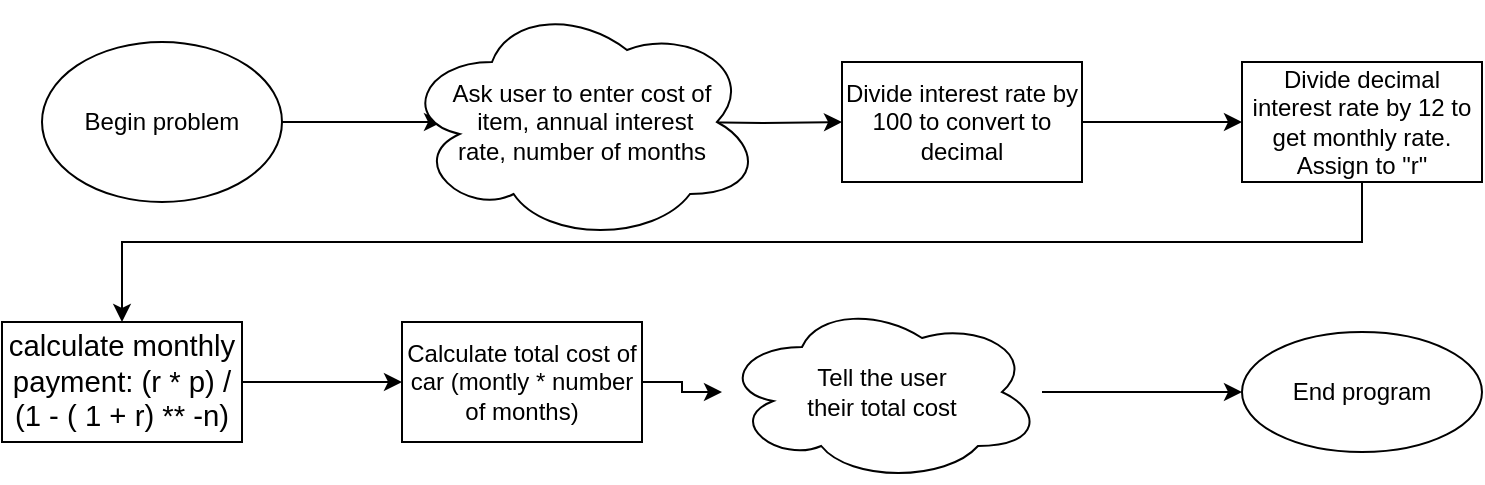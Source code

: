 <mxfile version="20.3.6" type="github"><diagram id="e7fDhnWXZ--fIlXOkA_j" name="Page-1"><mxGraphModel dx="841" dy="529" grid="1" gridSize="10" guides="1" tooltips="1" connect="1" arrows="1" fold="1" page="1" pageScale="1" pageWidth="850" pageHeight="1100" math="0" shadow="0"><root><mxCell id="0"/><mxCell id="1" parent="0"/><mxCell id="qBM6PUsyvAyEZPCGmRP4-3" value="" style="edgeStyle=orthogonalEdgeStyle;rounded=0;orthogonalLoop=1;jettySize=auto;html=1;" edge="1" parent="1" source="qBM6PUsyvAyEZPCGmRP4-1"><mxGeometry relative="1" as="geometry"><mxPoint x="240" y="60" as="targetPoint"/></mxGeometry></mxCell><mxCell id="qBM6PUsyvAyEZPCGmRP4-1" value="Begin problem" style="ellipse;whiteSpace=wrap;html=1;" vertex="1" parent="1"><mxGeometry x="40" y="20" width="120" height="80" as="geometry"/></mxCell><mxCell id="qBM6PUsyvAyEZPCGmRP4-5" value="" style="edgeStyle=orthogonalEdgeStyle;rounded=0;orthogonalLoop=1;jettySize=auto;html=1;" edge="1" parent="1" target="qBM6PUsyvAyEZPCGmRP4-4"><mxGeometry relative="1" as="geometry"><mxPoint x="360" y="60" as="sourcePoint"/></mxGeometry></mxCell><mxCell id="qBM6PUsyvAyEZPCGmRP4-7" value="" style="edgeStyle=orthogonalEdgeStyle;rounded=0;orthogonalLoop=1;jettySize=auto;html=1;" edge="1" parent="1" source="qBM6PUsyvAyEZPCGmRP4-4" target="qBM6PUsyvAyEZPCGmRP4-6"><mxGeometry relative="1" as="geometry"/></mxCell><mxCell id="qBM6PUsyvAyEZPCGmRP4-4" value="Divide interest rate by 100 to convert to decimal" style="whiteSpace=wrap;html=1;" vertex="1" parent="1"><mxGeometry x="440" y="30" width="120" height="60" as="geometry"/></mxCell><mxCell id="qBM6PUsyvAyEZPCGmRP4-9" value="" style="edgeStyle=orthogonalEdgeStyle;rounded=0;orthogonalLoop=1;jettySize=auto;html=1;" edge="1" parent="1" source="qBM6PUsyvAyEZPCGmRP4-6" target="qBM6PUsyvAyEZPCGmRP4-8"><mxGeometry relative="1" as="geometry"><Array as="points"><mxPoint x="700" y="120"/><mxPoint x="80" y="120"/></Array></mxGeometry></mxCell><mxCell id="qBM6PUsyvAyEZPCGmRP4-6" value="Divide decimal interest rate by 12 to get monthly rate. Assign to &quot;r&quot;" style="whiteSpace=wrap;html=1;" vertex="1" parent="1"><mxGeometry x="640" y="30" width="120" height="60" as="geometry"/></mxCell><mxCell id="qBM6PUsyvAyEZPCGmRP4-11" value="" style="edgeStyle=orthogonalEdgeStyle;rounded=0;orthogonalLoop=1;jettySize=auto;html=1;" edge="1" parent="1" source="qBM6PUsyvAyEZPCGmRP4-8" target="qBM6PUsyvAyEZPCGmRP4-10"><mxGeometry relative="1" as="geometry"/></mxCell><mxCell id="qBM6PUsyvAyEZPCGmRP4-8" value="&lt;b id=&quot;docs-internal-guid-2e540075-7fff-fa1d-6b62-4c3f8a6976e9&quot; style=&quot;font-weight:normal;&quot;&gt;&lt;span style=&quot;font-size: 11pt; font-family: Arial; color: rgb(0, 0, 0); background-color: transparent; font-weight: 400; font-style: normal; font-variant: normal; text-decoration: none; vertical-align: baseline;&quot;&gt;calculate monthly payment: (r * p) / (1 - ( 1 + r) ** -n)&lt;/span&gt;&lt;/b&gt;" style="whiteSpace=wrap;html=1;" vertex="1" parent="1"><mxGeometry x="20" y="160" width="120" height="60" as="geometry"/></mxCell><mxCell id="qBM6PUsyvAyEZPCGmRP4-13" value="" style="edgeStyle=orthogonalEdgeStyle;rounded=0;orthogonalLoop=1;jettySize=auto;html=1;" edge="1" parent="1" source="qBM6PUsyvAyEZPCGmRP4-10" target="qBM6PUsyvAyEZPCGmRP4-14"><mxGeometry relative="1" as="geometry"><mxPoint x="440" y="190" as="targetPoint"/></mxGeometry></mxCell><mxCell id="qBM6PUsyvAyEZPCGmRP4-10" value="Calculate total cost of car (montly * number of months)" style="whiteSpace=wrap;html=1;" vertex="1" parent="1"><mxGeometry x="220" y="160" width="120" height="60" as="geometry"/></mxCell><mxCell id="qBM6PUsyvAyEZPCGmRP4-16" value="" style="edgeStyle=orthogonalEdgeStyle;rounded=0;orthogonalLoop=1;jettySize=auto;html=1;" edge="1" parent="1" source="qBM6PUsyvAyEZPCGmRP4-14" target="qBM6PUsyvAyEZPCGmRP4-15"><mxGeometry relative="1" as="geometry"/></mxCell><mxCell id="qBM6PUsyvAyEZPCGmRP4-14" value="Tell the user &lt;br&gt;their total cost" style="ellipse;shape=cloud;whiteSpace=wrap;html=1;" vertex="1" parent="1"><mxGeometry x="380" y="150" width="160" height="90" as="geometry"/></mxCell><mxCell id="qBM6PUsyvAyEZPCGmRP4-15" value="End program" style="ellipse;whiteSpace=wrap;html=1;" vertex="1" parent="1"><mxGeometry x="640" y="165" width="120" height="60" as="geometry"/></mxCell><mxCell id="qBM6PUsyvAyEZPCGmRP4-17" value="Ask user to enter cost of&lt;br&gt;&amp;nbsp;item, annual interest&lt;br&gt;rate, number of months" style="ellipse;shape=cloud;whiteSpace=wrap;html=1;" vertex="1" parent="1"><mxGeometry x="220" width="180" height="120" as="geometry"/></mxCell></root></mxGraphModel></diagram></mxfile>